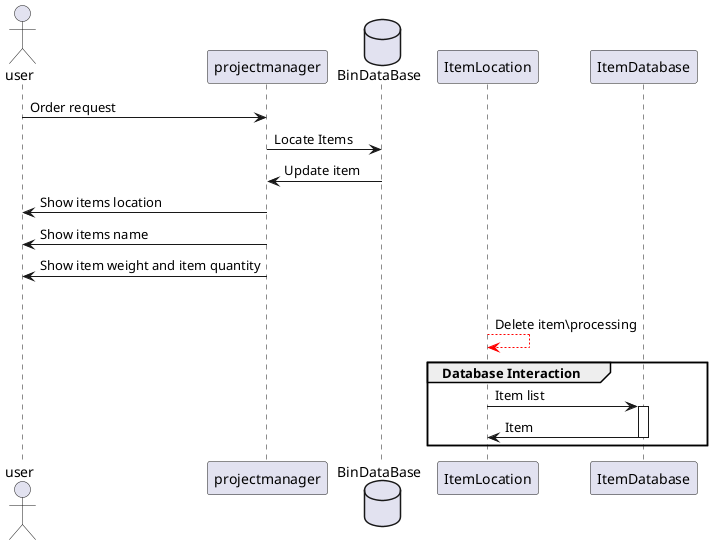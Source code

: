 @startuml
actor user
participant projectmanager
database BinDataBase

user -> projectmanager: Order request
projectmanager -> BinDataBase: Locate Items
BinDataBase -> projectmanager: Update item
projectmanager -> user: Show items location
projectmanager -> user: Show items name
projectmanager -> user: Show item weight and item quantity


group Delete item
ItemLocation --[#red]> ItemLocation : Delete item\processing
group Database Interaction
ItemLocation -> ItemDatabase ++: Item list
ItemDatabase -> ItemLocation --: Item
end
@enduml
    


